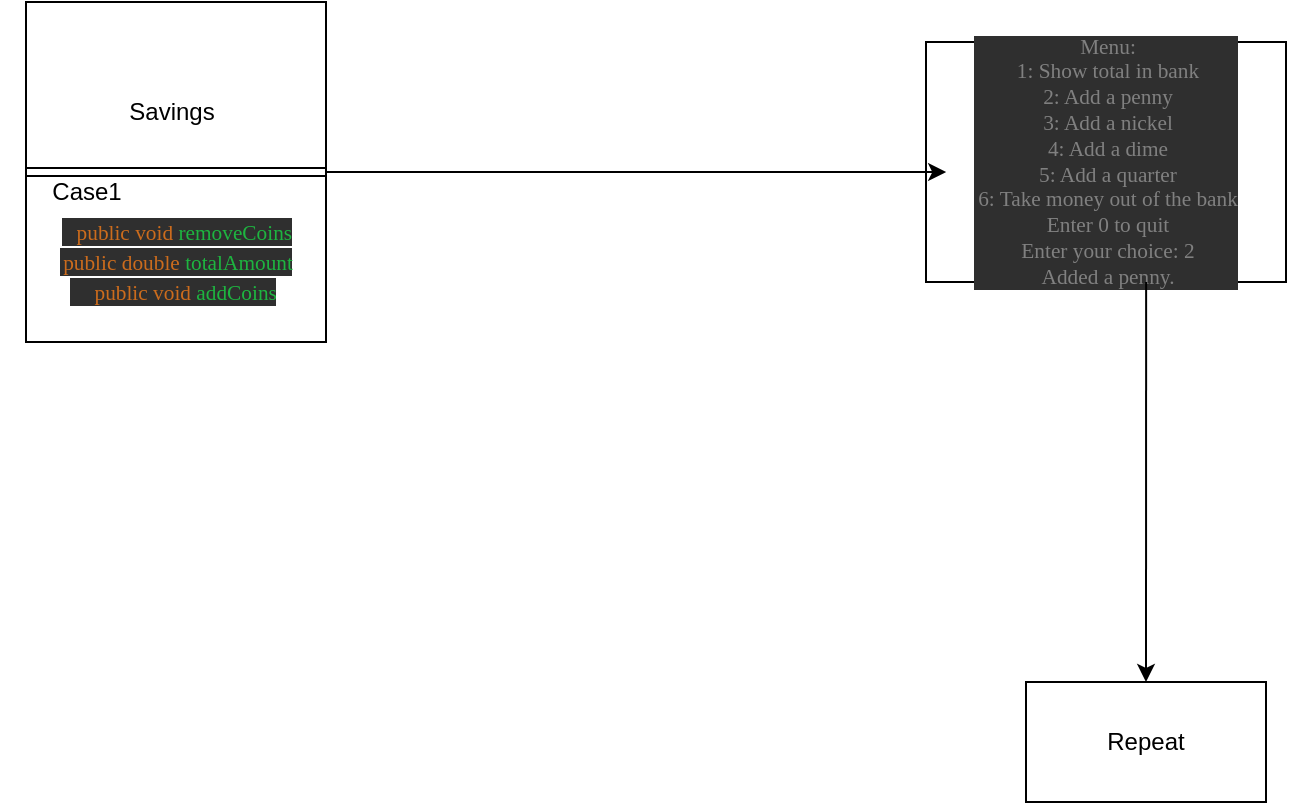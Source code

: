 <mxfile version="24.8.3">
  <diagram name="Page-1" id="_9LXHPzK8FWRULoF4Gab">
    <mxGraphModel grid="1" page="1" gridSize="10" guides="1" tooltips="1" connect="1" arrows="1" fold="1" pageScale="1" pageWidth="850" pageHeight="1100" math="0" shadow="0">
      <root>
        <mxCell id="0" />
        <mxCell id="1" parent="0" />
        <mxCell id="6z0deyp0b4vXnMKEZPeN-1" value="&lt;div&gt;&lt;br&gt;&lt;/div&gt;" style="rounded=0;whiteSpace=wrap;html=1;" vertex="1" parent="1">
          <mxGeometry x="80" y="170" width="150" height="170" as="geometry" />
        </mxCell>
        <mxCell id="6z0deyp0b4vXnMKEZPeN-2" value="" style="shape=link;html=1;rounded=0;exitX=0;exitY=0.5;exitDx=0;exitDy=0;entryX=1;entryY=0.5;entryDx=0;entryDy=0;" edge="1" parent="1" source="6z0deyp0b4vXnMKEZPeN-1" target="6z0deyp0b4vXnMKEZPeN-1">
          <mxGeometry width="100" relative="1" as="geometry">
            <mxPoint x="200" y="180" as="sourcePoint" />
            <mxPoint x="300" y="180" as="targetPoint" />
          </mxGeometry>
        </mxCell>
        <mxCell id="6z0deyp0b4vXnMKEZPeN-5" value="Case1" style="text;html=1;align=center;verticalAlign=middle;resizable=0;points=[];autosize=1;strokeColor=none;fillColor=none;" vertex="1" parent="1">
          <mxGeometry x="80" y="250" width="60" height="30" as="geometry" />
        </mxCell>
        <mxCell id="6z0deyp0b4vXnMKEZPeN-13" value="&lt;span style=&quot;background-color:#2f2f2f;padding:0px 0px 0px 2px;&quot;&gt;&lt;span style=&quot;color: rgb(204, 204, 204); font-family: Consolas; font-size: 8pt; white-space: pre;&quot;&gt;&lt;span style=&quot;color:#d9e8f7;&quot;&gt;  &lt;/span&gt;&lt;span style=&quot;color:#cc6c1d;&quot;&gt;public&lt;/span&gt;&lt;span style=&quot;color:#d9e8f7;&quot;&gt; &lt;/span&gt;&lt;span style=&quot;color:#cc6c1d;&quot;&gt;void&lt;/span&gt;&lt;span style=&quot;color:#d9e8f7;&quot;&gt; &lt;/span&gt;&lt;span style=&quot;color:#1eb540;&quot;&gt;removeCoins&lt;/span&gt;&lt;/span&gt;&lt;/span&gt;" style="text;html=1;align=center;verticalAlign=middle;whiteSpace=wrap;rounded=0;" vertex="1" parent="1">
          <mxGeometry x="72.5" y="270" width="165" height="30" as="geometry" />
        </mxCell>
        <mxCell id="6z0deyp0b4vXnMKEZPeN-16" value="&lt;span style=&quot;background-color:#2f2f2f;padding:0px 0px 0px 2px;&quot;&gt;&lt;span style=&quot;color: rgb(204, 204, 204); font-family: Consolas; font-size: 8pt; white-space: pre;&quot;&gt;&lt;span style=&quot;color:#d9e8f7;&quot;&gt;&lt;/span&gt;&lt;span style=&quot;color:#cc6c1d;&quot;&gt;public&lt;/span&gt;&lt;span style=&quot;color:#d9e8f7;&quot;&gt; &lt;/span&gt;&lt;span style=&quot;color:#cc6c1d;&quot;&gt;double&lt;/span&gt;&lt;span style=&quot;color:#d9e8f7;&quot;&gt; &lt;/span&gt;&lt;span style=&quot;color:#1eb540;&quot;&gt;totalAmount&lt;/span&gt;&lt;/span&gt;&lt;/span&gt;" style="text;html=1;align=center;verticalAlign=middle;whiteSpace=wrap;rounded=0;" vertex="1" parent="1">
          <mxGeometry x="70" y="285" width="170" height="30" as="geometry" />
        </mxCell>
        <mxCell id="6z0deyp0b4vXnMKEZPeN-17" value="&lt;span style=&quot;background-color:#2f2f2f;padding:0px 0px 0px 2px;&quot;&gt;&lt;span style=&quot;color: rgb(204, 204, 204); font-family: Consolas; font-size: 8pt; white-space-collapse: preserve;&quot;&gt;&lt;span style=&quot;color:#d9e8f7;&quot;&gt;    &lt;/span&gt;&lt;span style=&quot;color:#cc6c1d;&quot;&gt;public&lt;/span&gt;&lt;span style=&quot;color:#d9e8f7;&quot;&gt; &lt;/span&gt;&lt;span style=&quot;color:#cc6c1d;&quot;&gt;void&lt;/span&gt;&lt;span style=&quot;color:#d9e8f7;&quot;&gt; &lt;/span&gt;&lt;span style=&quot;color:#1eb540;&quot;&gt;addCoins&lt;/span&gt;&lt;/span&gt;&lt;/span&gt;" style="text;html=1;align=center;verticalAlign=middle;resizable=0;points=[];autosize=1;strokeColor=none;fillColor=none;" vertex="1" parent="1">
          <mxGeometry x="67.5" y="300" width="170" height="30" as="geometry" />
        </mxCell>
        <mxCell id="6z0deyp0b4vXnMKEZPeN-18" value="&lt;div style=&quot;background-color:#2f2f2f;padding:0px 0px 0px 2px;&quot;&gt;&lt;div style=&quot;color:#cccccc;background-color:#2f2f2f;font-family:&amp;quot;Consolas&amp;quot;;font-size:8pt;white-space:pre;&quot;&gt;&lt;p style=&quot;margin:0;&quot;&gt;&lt;span style=&quot;color:#808080;&quot;&gt;Menu:&lt;/span&gt;&lt;/p&gt;&lt;p style=&quot;margin:0;&quot;&gt;&lt;span style=&quot;color:#808080;&quot;&gt;1: Show total in bank&lt;/span&gt;&lt;/p&gt;&lt;p style=&quot;margin:0;&quot;&gt;&lt;span style=&quot;color:#808080;&quot;&gt;2: Add a penny&lt;/span&gt;&lt;/p&gt;&lt;p style=&quot;margin:0;&quot;&gt;&lt;span style=&quot;color:#808080;&quot;&gt;3: Add a nickel&lt;/span&gt;&lt;/p&gt;&lt;p style=&quot;margin:0;&quot;&gt;&lt;span style=&quot;color:#808080;&quot;&gt;4: Add a dime&lt;/span&gt;&lt;/p&gt;&lt;p style=&quot;margin:0;&quot;&gt;&lt;span style=&quot;color:#808080;&quot;&gt;5: Add a quarter&lt;/span&gt;&lt;/p&gt;&lt;p style=&quot;margin:0;&quot;&gt;&lt;span style=&quot;color:#808080;&quot;&gt;6: Take money out of the bank&lt;/span&gt;&lt;/p&gt;&lt;p style=&quot;margin:0;&quot;&gt;&lt;span style=&quot;color:#808080;&quot;&gt;Enter 0 to quit&lt;/span&gt;&lt;/p&gt;&lt;p style=&quot;margin:0;&quot;&gt;&lt;span style=&quot;color:#808080;&quot;&gt;Enter your choice: 2&lt;/span&gt;&lt;/p&gt;&lt;p style=&quot;margin:0;&quot;&gt;&lt;span style=&quot;color:#808080;&quot;&gt;Added a penny.&lt;/span&gt;&lt;/p&gt;&lt;/div&gt;&lt;/div&gt;" style="rounded=0;whiteSpace=wrap;html=1;" vertex="1" parent="1">
          <mxGeometry x="530" y="190" width="180" height="120" as="geometry" />
        </mxCell>
        <mxCell id="6z0deyp0b4vXnMKEZPeN-20" style="edgeStyle=orthogonalEdgeStyle;rounded=0;orthogonalLoop=1;jettySize=auto;html=1;entryX=0.056;entryY=0.542;entryDx=0;entryDy=0;entryPerimeter=0;" edge="1" parent="1" source="6z0deyp0b4vXnMKEZPeN-1" target="6z0deyp0b4vXnMKEZPeN-18">
          <mxGeometry relative="1" as="geometry" />
        </mxCell>
        <mxCell id="6z0deyp0b4vXnMKEZPeN-22" value="Savings" style="text;html=1;align=center;verticalAlign=middle;whiteSpace=wrap;rounded=0;" vertex="1" parent="1">
          <mxGeometry x="122.5" y="210" width="60" height="30" as="geometry" />
        </mxCell>
        <mxCell id="6z0deyp0b4vXnMKEZPeN-23" value="" style="edgeStyle=none;orthogonalLoop=1;jettySize=auto;html=1;rounded=0;exitX=0.471;exitY=0.962;exitDx=0;exitDy=0;exitPerimeter=0;" edge="1" parent="1">
          <mxGeometry width="100" relative="1" as="geometry">
            <mxPoint x="640.07" y="310.0" as="sourcePoint" />
            <mxPoint x="640" y="510" as="targetPoint" />
            <Array as="points" />
          </mxGeometry>
        </mxCell>
        <mxCell id="6z0deyp0b4vXnMKEZPeN-24" value="Repeat" style="rounded=0;whiteSpace=wrap;html=1;" vertex="1" parent="1">
          <mxGeometry x="580" y="510" width="120" height="60" as="geometry" />
        </mxCell>
      </root>
    </mxGraphModel>
  </diagram>
</mxfile>
